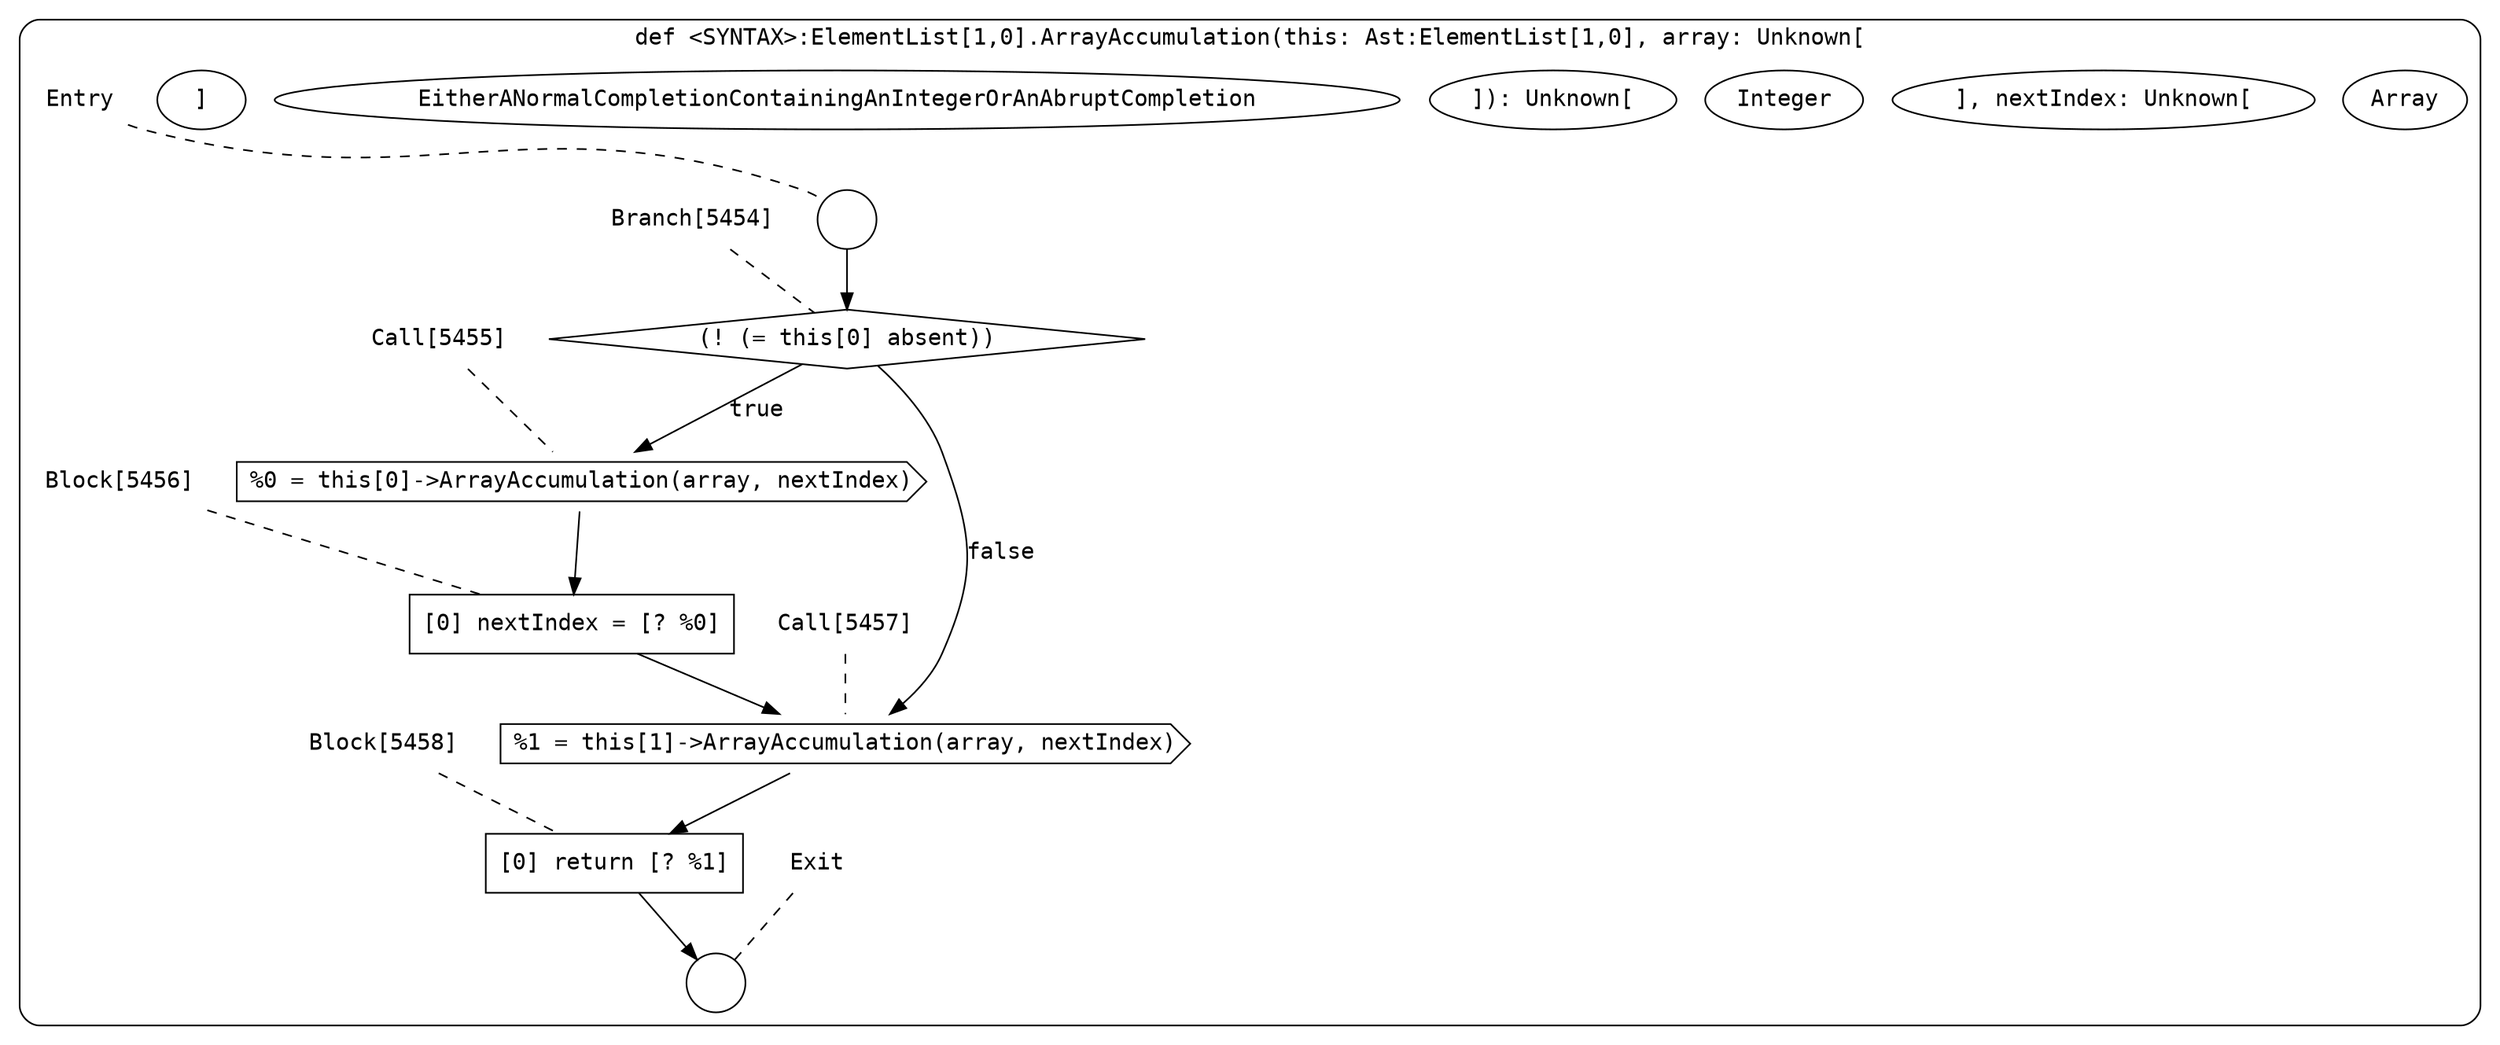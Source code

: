digraph {
  graph [fontname = "Consolas"]
  node [fontname = "Consolas"]
  edge [fontname = "Consolas"]
  subgraph cluster1209 {
    label = "def <SYNTAX>:ElementList[1,0].ArrayAccumulation(this: Ast:ElementList[1,0], array: Unknown["Array"], nextIndex: Unknown["Integer"]): Unknown["EitherANormalCompletionContainingAnIntegerOrAnAbruptCompletion"]"
    style = rounded
    cluster1209_entry_name [shape=none, label=<<font color="black">Entry</font>>]
    cluster1209_entry_name -> cluster1209_entry [arrowhead=none, color="black", style=dashed]
    cluster1209_entry [shape=circle label=" " color="black" fillcolor="white" style=filled]
    cluster1209_entry -> node5454 [color="black"]
    cluster1209_exit_name [shape=none, label=<<font color="black">Exit</font>>]
    cluster1209_exit_name -> cluster1209_exit [arrowhead=none, color="black", style=dashed]
    cluster1209_exit [shape=circle label=" " color="black" fillcolor="white" style=filled]
    node5454_name [shape=none, label=<<font color="black">Branch[5454]</font>>]
    node5454_name -> node5454 [arrowhead=none, color="black", style=dashed]
    node5454 [shape=diamond, label=<<font color="black">(! (= this[0] absent))</font>> color="black" fillcolor="white", style=filled]
    node5454 -> node5455 [label=<<font color="black">true</font>> color="black"]
    node5454 -> node5457 [label=<<font color="black">false</font>> color="black"]
    node5455_name [shape=none, label=<<font color="black">Call[5455]</font>>]
    node5455_name -> node5455 [arrowhead=none, color="black", style=dashed]
    node5455 [shape=cds, label=<<font color="black">%0 = this[0]-&gt;ArrayAccumulation(array, nextIndex)</font>> color="black" fillcolor="white", style=filled]
    node5455 -> node5456 [color="black"]
    node5457_name [shape=none, label=<<font color="black">Call[5457]</font>>]
    node5457_name -> node5457 [arrowhead=none, color="black", style=dashed]
    node5457 [shape=cds, label=<<font color="black">%1 = this[1]-&gt;ArrayAccumulation(array, nextIndex)</font>> color="black" fillcolor="white", style=filled]
    node5457 -> node5458 [color="black"]
    node5456_name [shape=none, label=<<font color="black">Block[5456]</font>>]
    node5456_name -> node5456 [arrowhead=none, color="black", style=dashed]
    node5456 [shape=box, label=<<font color="black">[0] nextIndex = [? %0]<BR ALIGN="LEFT"/></font>> color="black" fillcolor="white", style=filled]
    node5456 -> node5457 [color="black"]
    node5458_name [shape=none, label=<<font color="black">Block[5458]</font>>]
    node5458_name -> node5458 [arrowhead=none, color="black", style=dashed]
    node5458 [shape=box, label=<<font color="black">[0] return [? %1]<BR ALIGN="LEFT"/></font>> color="black" fillcolor="white", style=filled]
    node5458 -> cluster1209_exit [color="black"]
  }
}